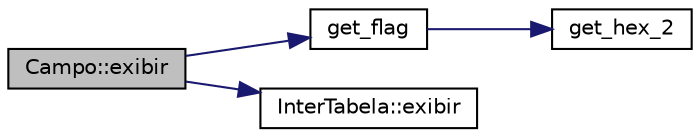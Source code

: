 digraph "Campo::exibir"
{
  edge [fontname="Helvetica",fontsize="10",labelfontname="Helvetica",labelfontsize="10"];
  node [fontname="Helvetica",fontsize="10",shape=record];
  rankdir="LR";
  Node26 [label="Campo::exibir",height=0.2,width=0.4,color="black", fillcolor="grey75", style="filled", fontcolor="black"];
  Node26 -> Node27 [color="midnightblue",fontsize="10",style="solid",fontname="Helvetica"];
  Node27 [label="get_flag",height=0.2,width=0.4,color="black", fillcolor="white", style="filled",URL="$_flags___tags_8hpp.html#acc4df61f3853d5eba5b684ebb999d89f",tooltip="Recuperação de uma flag traduzida. "];
  Node27 -> Node28 [color="midnightblue",fontsize="10",style="solid",fontname="Helvetica"];
  Node28 [label="get_hex_2",height=0.2,width=0.4,color="black", fillcolor="white", style="filled",URL="$_arquivos_8hpp.html#a82115e6e634353a118643e14fffa0a5a",tooltip="Recuperação da representação em hexadecimal de um número de 2 bytes. "];
  Node26 -> Node29 [color="midnightblue",fontsize="10",style="solid",fontname="Helvetica"];
  Node29 [label="InterTabela::exibir",height=0.2,width=0.4,color="black", fillcolor="white", style="filled",URL="$class_inter_tabela.html#a4d808f79253aee7efe91d6cf05b3fe67",tooltip="Exibição da tabela na saída padrão com controle de tabulação. "];
}
